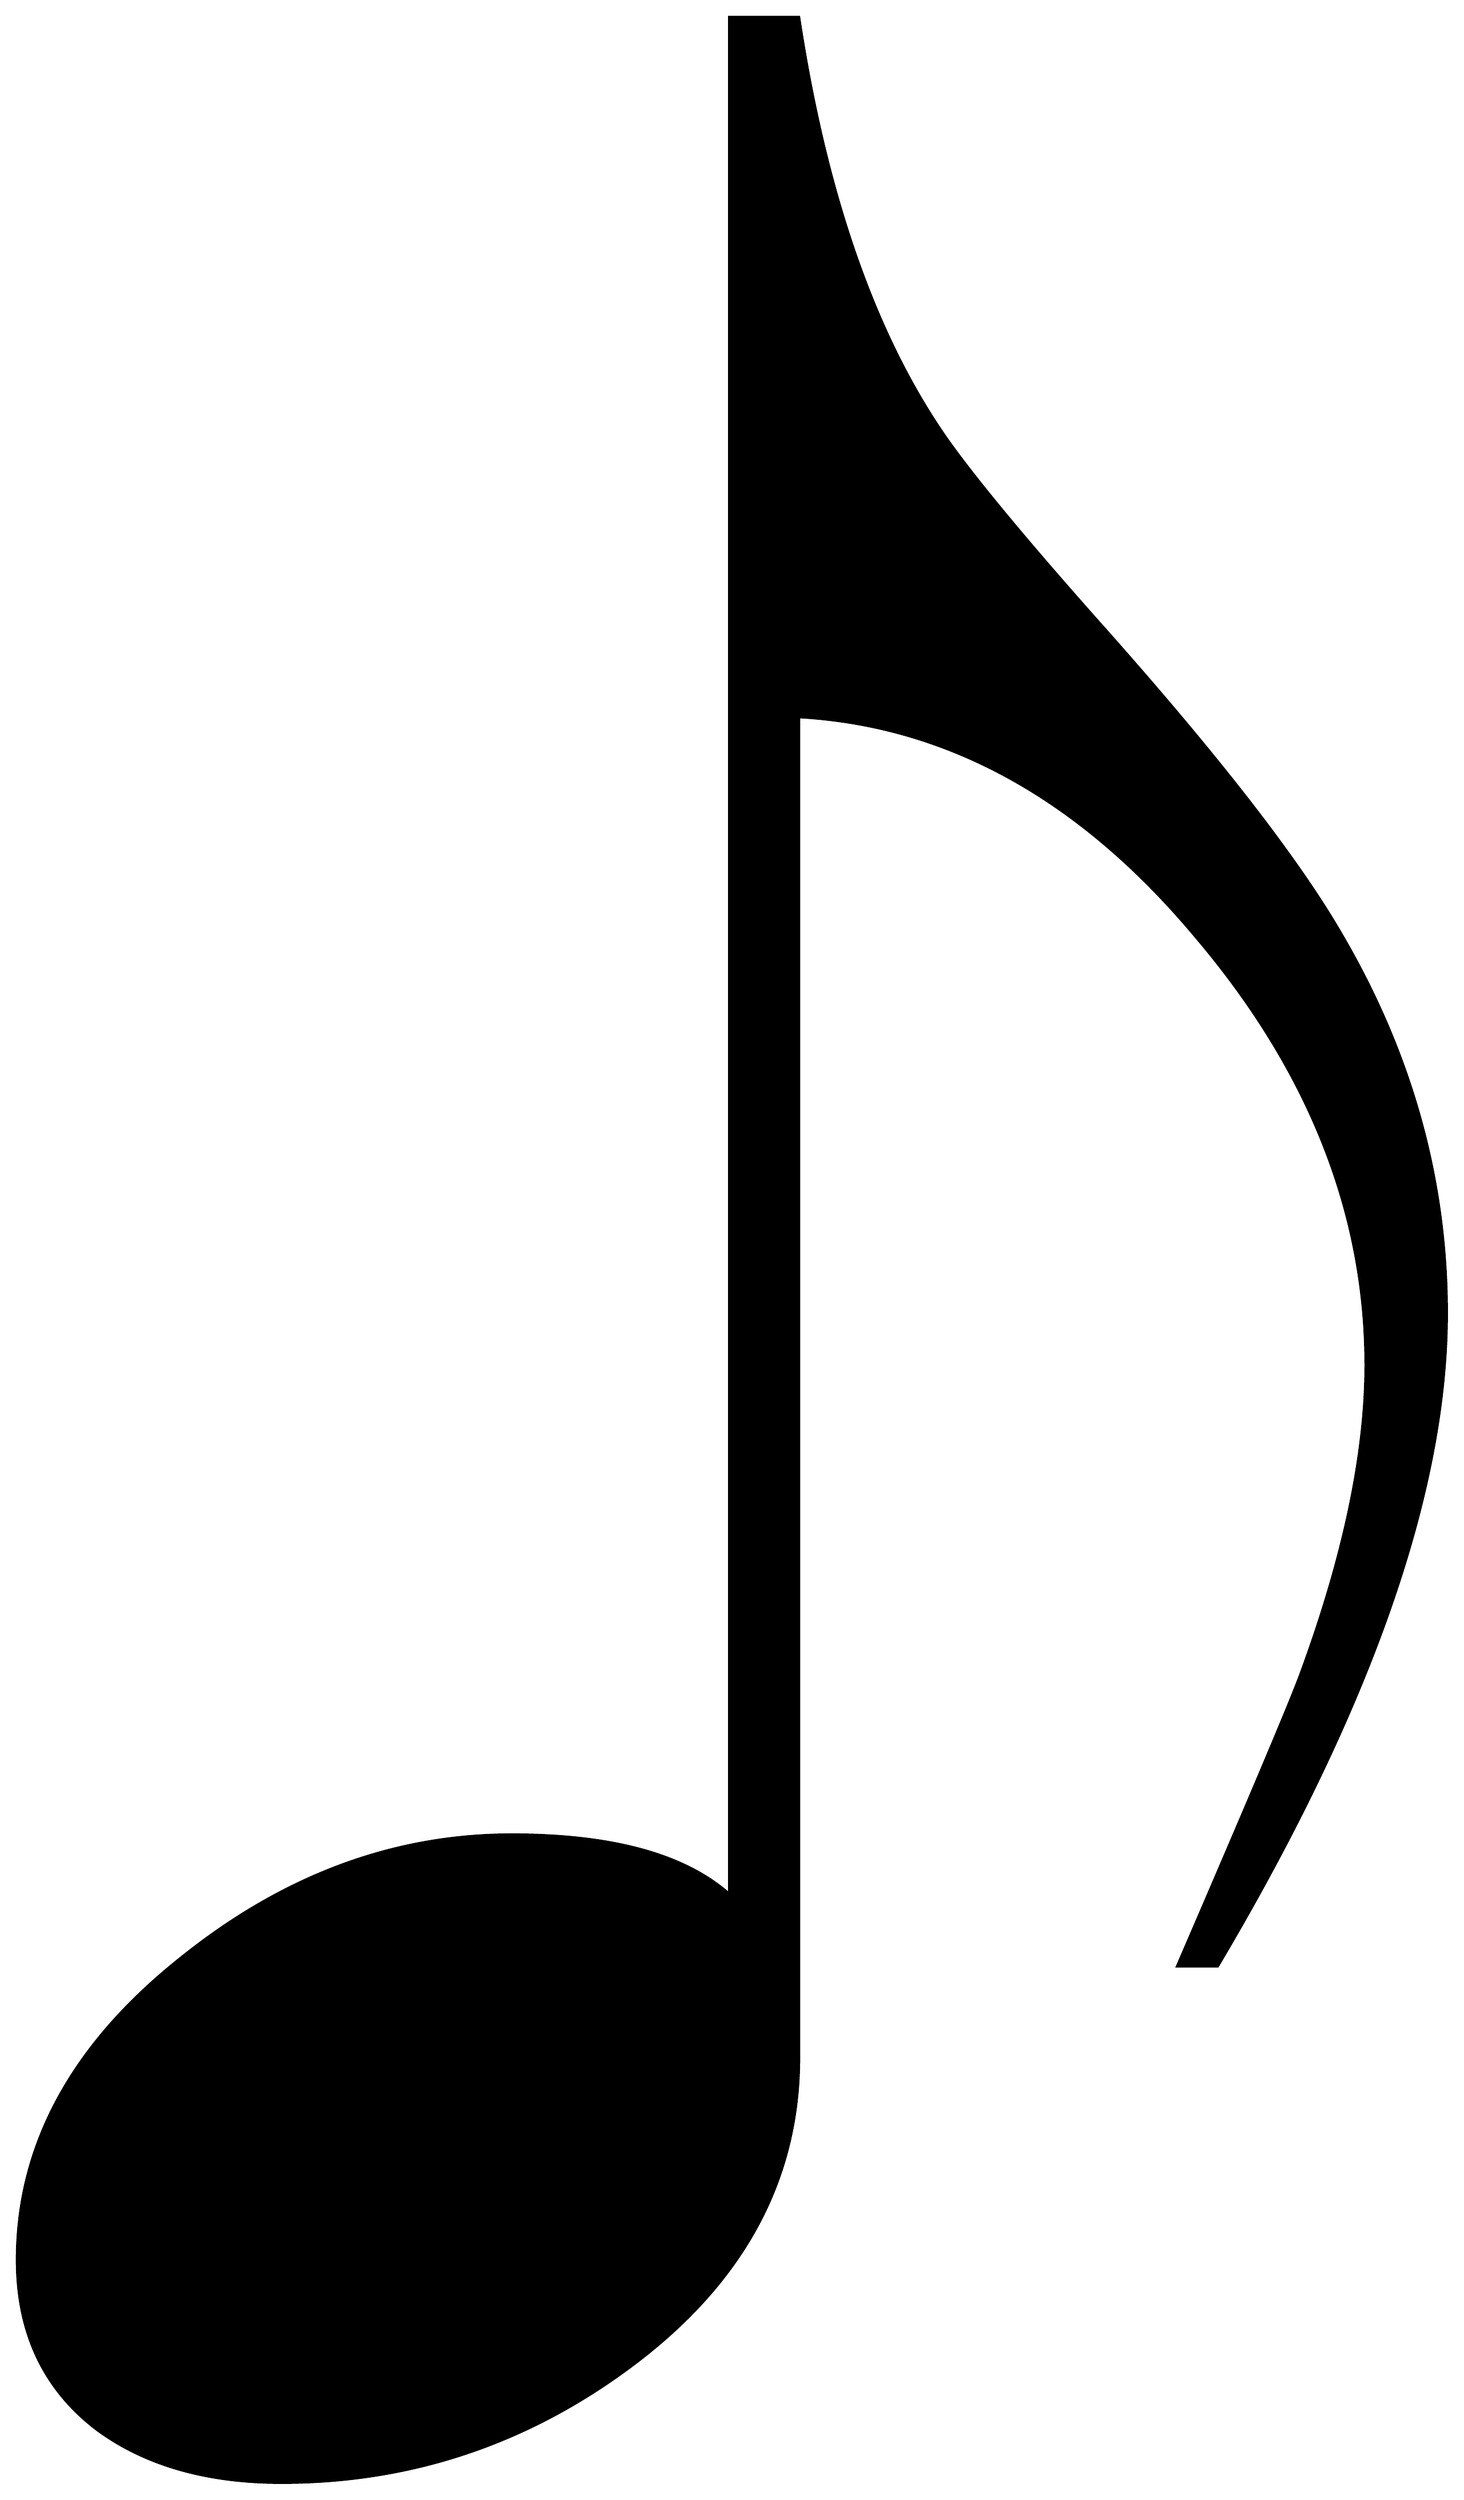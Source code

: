 


\begin{tikzpicture}[y=0.80pt, x=0.80pt, yscale=-1.0, xscale=1.0, inner sep=0pt, outer sep=0pt]
\begin{scope}[shift={(100.0,1706.0)},nonzero rule]
  \path[draw=.,fill=.,line width=1.600pt] (1180.0,-532.0) ..
    controls (1180.0,-391.333) and (1119.667,-219.333) ..
    (999.0,-16.0) -- (967.0,-16.0) .. controls (1024.333,-148.667)
    and (1057.0,-226.0) .. (1065.0,-248.0) .. controls
    (1099.0,-340.667) and (1116.0,-421.667) .. (1116.0,-491.0) ..
    controls (1116.0,-611.0) and (1071.333,-723.667) ..
    (982.0,-829.0) .. controls (890.667,-938.333) and (786.0,-996.333)
    .. (668.0,-1003.0) -- (668.0,56.0) .. controls (668.0,153.333)
    and (623.333,235.0) .. (534.0,301.0) .. controls (452.0,361.667)
    and (360.333,392.0) .. (259.0,392.0) .. controls (199.667,392.0)
    and (151.0,378.0) .. (113.0,350.0) .. controls (71.0,318.0)
    and (50.0,273.333) .. (50.0,216.0) .. controls (50.0,125.333)
    and (93.333,45.667) .. (180.0,-23.0) .. controls (260.667,-87.667)
    and (347.667,-120.0) .. (441.0,-120.0) .. controls
    (520.333,-120.0) and (577.667,-104.333) .. (613.0,-73.0) --
    (613.0,-1556.0) -- (668.0,-1556.0) .. controls
    (689.333,-1415.333) and (728.0,-1304.667) .. (784.0,-1224.0) ..
    controls (806.0,-1192.667) and (846.0,-1144.333) ..
    (904.0,-1079.0) .. controls (998.0,-973.667) and
    (1062.333,-891.0) .. (1097.0,-831.0) .. controls
    (1152.333,-736.333) and (1180.0,-636.667) .. (1180.0,-532.0) --
    cycle;
\end{scope}

\end{tikzpicture}

